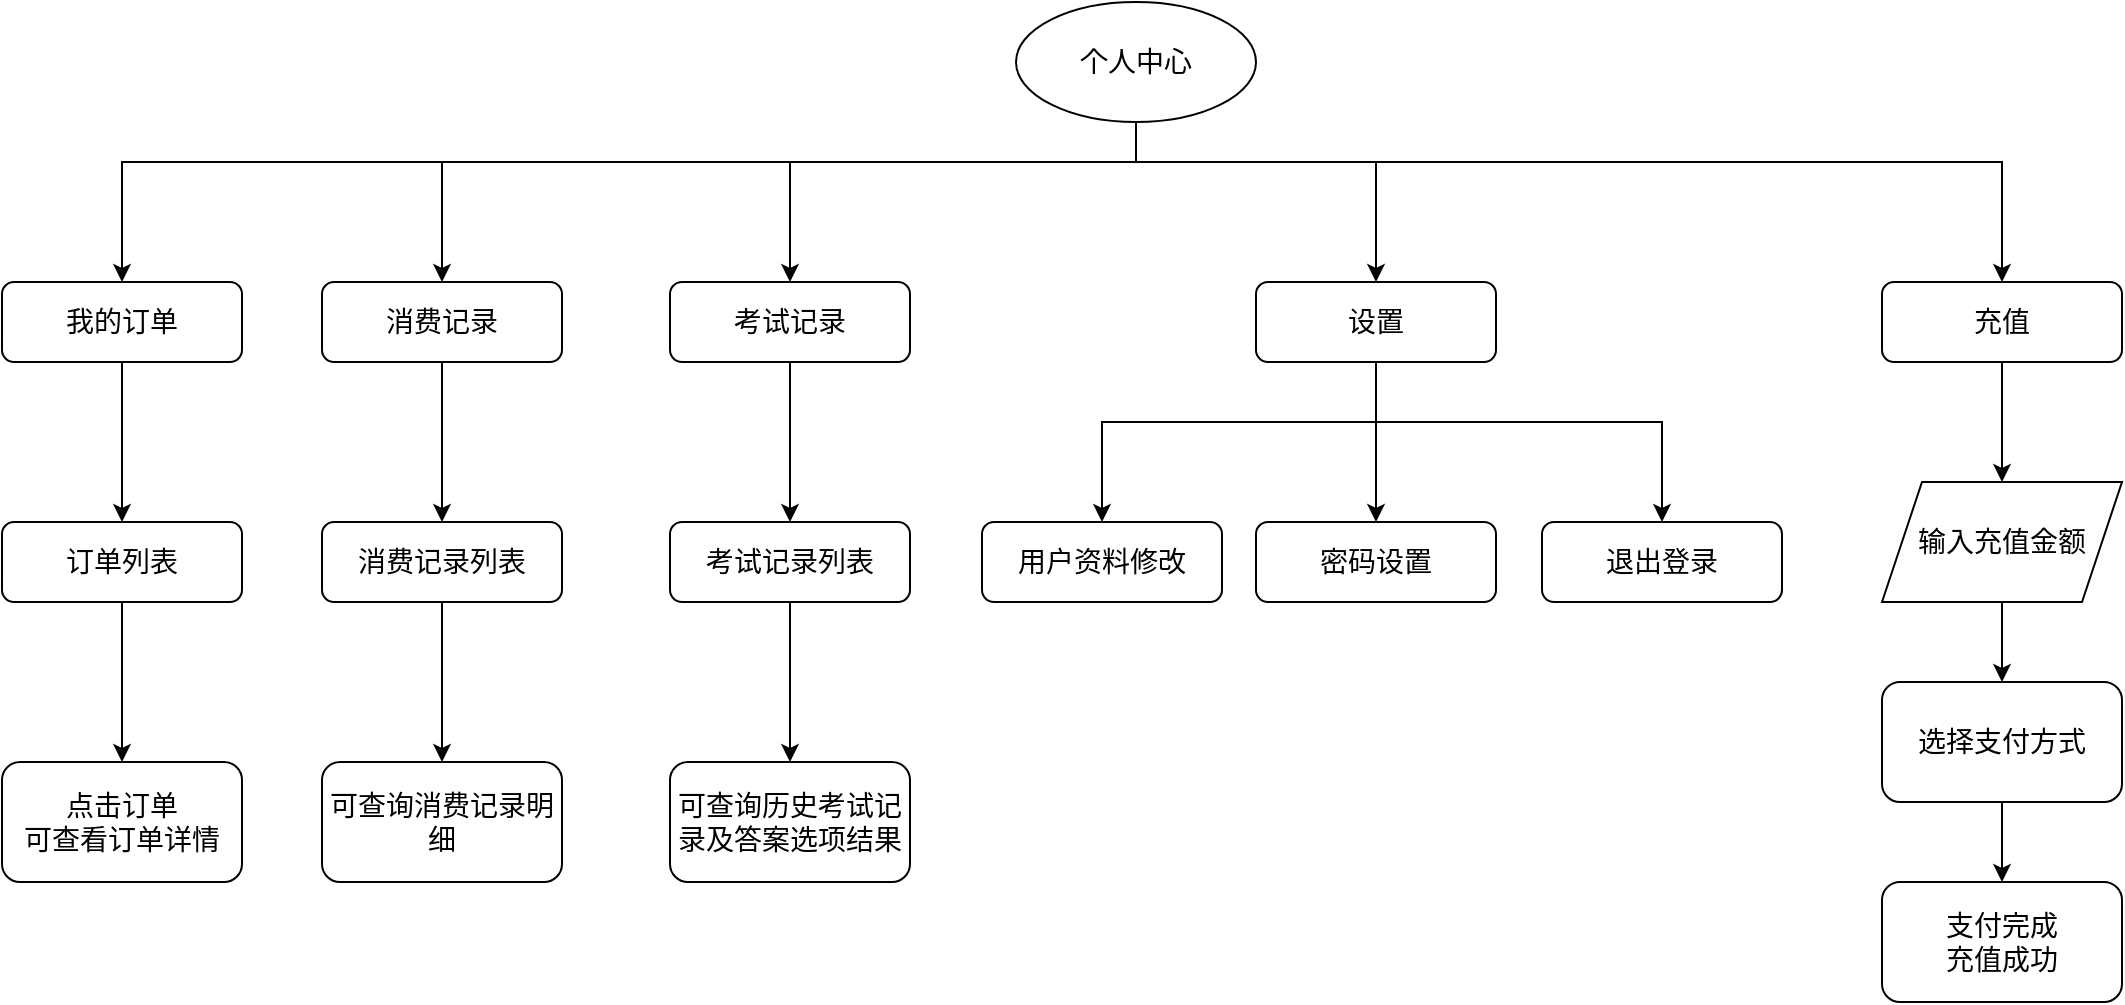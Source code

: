 <mxfile version="14.7.0" type="github"><diagram id="CNcBctLrqiAsiyCaydik" name="Page-1"><mxGraphModel dx="1422" dy="762" grid="1" gridSize="10" guides="1" tooltips="1" connect="1" arrows="1" fold="1" page="1" pageScale="1" pageWidth="827" pageHeight="1169" math="0" shadow="0"><root><mxCell id="0"/><mxCell id="1" parent="0"/><mxCell id="diumxXE5u0ZsJYn7DjeS-24" style="edgeStyle=orthogonalEdgeStyle;rounded=0;orthogonalLoop=1;jettySize=auto;html=1;fontSize=14;" edge="1" parent="1" source="diumxXE5u0ZsJYn7DjeS-2" target="diumxXE5u0ZsJYn7DjeS-3"><mxGeometry relative="1" as="geometry"><Array as="points"><mxPoint x="647" y="100"/><mxPoint x="140" y="100"/></Array></mxGeometry></mxCell><mxCell id="diumxXE5u0ZsJYn7DjeS-25" style="edgeStyle=orthogonalEdgeStyle;rounded=0;orthogonalLoop=1;jettySize=auto;html=1;fontSize=14;" edge="1" parent="1" source="diumxXE5u0ZsJYn7DjeS-2" target="diumxXE5u0ZsJYn7DjeS-4"><mxGeometry relative="1" as="geometry"><Array as="points"><mxPoint x="647" y="100"/><mxPoint x="300" y="100"/></Array></mxGeometry></mxCell><mxCell id="diumxXE5u0ZsJYn7DjeS-26" style="edgeStyle=orthogonalEdgeStyle;rounded=0;orthogonalLoop=1;jettySize=auto;html=1;entryX=0.5;entryY=0;entryDx=0;entryDy=0;fontSize=14;" edge="1" parent="1" source="diumxXE5u0ZsJYn7DjeS-2" target="diumxXE5u0ZsJYn7DjeS-5"><mxGeometry relative="1" as="geometry"><Array as="points"><mxPoint x="647" y="100"/><mxPoint x="474" y="100"/></Array></mxGeometry></mxCell><mxCell id="diumxXE5u0ZsJYn7DjeS-27" style="edgeStyle=orthogonalEdgeStyle;rounded=0;orthogonalLoop=1;jettySize=auto;html=1;entryX=0.5;entryY=0;entryDx=0;entryDy=0;fontSize=14;" edge="1" parent="1" source="diumxXE5u0ZsJYn7DjeS-2" target="diumxXE5u0ZsJYn7DjeS-15"><mxGeometry relative="1" as="geometry"><Array as="points"><mxPoint x="647" y="100"/><mxPoint x="767" y="100"/></Array></mxGeometry></mxCell><mxCell id="diumxXE5u0ZsJYn7DjeS-28" style="edgeStyle=orthogonalEdgeStyle;rounded=0;orthogonalLoop=1;jettySize=auto;html=1;entryX=0.5;entryY=0;entryDx=0;entryDy=0;fontSize=14;" edge="1" parent="1" source="diumxXE5u0ZsJYn7DjeS-2" target="diumxXE5u0ZsJYn7DjeS-19"><mxGeometry relative="1" as="geometry"><Array as="points"><mxPoint x="647" y="100"/><mxPoint x="1080" y="100"/></Array></mxGeometry></mxCell><mxCell id="diumxXE5u0ZsJYn7DjeS-2" value="&lt;font style=&quot;font-size: 14px;&quot;&gt;个人中心&lt;/font&gt;" style="ellipse;whiteSpace=wrap;html=1;fontSize=14;" vertex="1" parent="1"><mxGeometry x="587" y="20" width="120" height="60" as="geometry"/></mxCell><mxCell id="diumxXE5u0ZsJYn7DjeS-29" style="edgeStyle=orthogonalEdgeStyle;rounded=0;orthogonalLoop=1;jettySize=auto;html=1;fontSize=14;" edge="1" parent="1" source="diumxXE5u0ZsJYn7DjeS-3" target="diumxXE5u0ZsJYn7DjeS-9"><mxGeometry relative="1" as="geometry"/></mxCell><mxCell id="diumxXE5u0ZsJYn7DjeS-3" value="我的订单" style="rounded=1;whiteSpace=wrap;html=1;fontSize=14;" vertex="1" parent="1"><mxGeometry x="80" y="160" width="120" height="40" as="geometry"/></mxCell><mxCell id="diumxXE5u0ZsJYn7DjeS-31" style="edgeStyle=orthogonalEdgeStyle;rounded=0;orthogonalLoop=1;jettySize=auto;html=1;fontSize=14;" edge="1" parent="1" source="diumxXE5u0ZsJYn7DjeS-4" target="diumxXE5u0ZsJYn7DjeS-11"><mxGeometry relative="1" as="geometry"/></mxCell><mxCell id="diumxXE5u0ZsJYn7DjeS-4" value="消费记录" style="rounded=1;whiteSpace=wrap;html=1;fontSize=14;" vertex="1" parent="1"><mxGeometry x="240" y="160" width="120" height="40" as="geometry"/></mxCell><mxCell id="diumxXE5u0ZsJYn7DjeS-33" style="edgeStyle=orthogonalEdgeStyle;rounded=0;orthogonalLoop=1;jettySize=auto;html=1;entryX=0.5;entryY=0;entryDx=0;entryDy=0;fontSize=14;" edge="1" parent="1" source="diumxXE5u0ZsJYn7DjeS-5" target="diumxXE5u0ZsJYn7DjeS-13"><mxGeometry relative="1" as="geometry"/></mxCell><mxCell id="diumxXE5u0ZsJYn7DjeS-5" value="考试记录" style="rounded=1;whiteSpace=wrap;html=1;fontSize=14;" vertex="1" parent="1"><mxGeometry x="414" y="160" width="120" height="40" as="geometry"/></mxCell><mxCell id="diumxXE5u0ZsJYn7DjeS-30" style="edgeStyle=orthogonalEdgeStyle;rounded=0;orthogonalLoop=1;jettySize=auto;html=1;entryX=0.5;entryY=0;entryDx=0;entryDy=0;fontSize=14;" edge="1" parent="1" source="diumxXE5u0ZsJYn7DjeS-9" target="diumxXE5u0ZsJYn7DjeS-10"><mxGeometry relative="1" as="geometry"/></mxCell><mxCell id="diumxXE5u0ZsJYn7DjeS-9" value="订单列表" style="rounded=1;whiteSpace=wrap;html=1;fontSize=14;" vertex="1" parent="1"><mxGeometry x="80" y="280" width="120" height="40" as="geometry"/></mxCell><mxCell id="diumxXE5u0ZsJYn7DjeS-10" value="点击订单&lt;br style=&quot;font-size: 14px;&quot;&gt;可查看订单详情" style="rounded=1;whiteSpace=wrap;html=1;fontSize=14;" vertex="1" parent="1"><mxGeometry x="80" y="400" width="120" height="60" as="geometry"/></mxCell><mxCell id="diumxXE5u0ZsJYn7DjeS-32" style="edgeStyle=orthogonalEdgeStyle;rounded=0;orthogonalLoop=1;jettySize=auto;html=1;entryX=0.5;entryY=0;entryDx=0;entryDy=0;fontSize=14;" edge="1" parent="1" source="diumxXE5u0ZsJYn7DjeS-11" target="diumxXE5u0ZsJYn7DjeS-12"><mxGeometry relative="1" as="geometry"/></mxCell><mxCell id="diumxXE5u0ZsJYn7DjeS-11" value="消费记录列表" style="rounded=1;whiteSpace=wrap;html=1;fontSize=14;" vertex="1" parent="1"><mxGeometry x="240" y="280" width="120" height="40" as="geometry"/></mxCell><mxCell id="diumxXE5u0ZsJYn7DjeS-12" value="可查询消费记录明细" style="rounded=1;whiteSpace=wrap;html=1;fontSize=14;" vertex="1" parent="1"><mxGeometry x="240" y="400" width="120" height="60" as="geometry"/></mxCell><mxCell id="diumxXE5u0ZsJYn7DjeS-34" style="edgeStyle=orthogonalEdgeStyle;rounded=0;orthogonalLoop=1;jettySize=auto;html=1;entryX=0.5;entryY=0;entryDx=0;entryDy=0;fontSize=14;" edge="1" parent="1" source="diumxXE5u0ZsJYn7DjeS-13" target="diumxXE5u0ZsJYn7DjeS-14"><mxGeometry relative="1" as="geometry"/></mxCell><mxCell id="diumxXE5u0ZsJYn7DjeS-13" value="考试记录列表" style="rounded=1;whiteSpace=wrap;html=1;fontSize=14;" vertex="1" parent="1"><mxGeometry x="414" y="280" width="120" height="40" as="geometry"/></mxCell><mxCell id="diumxXE5u0ZsJYn7DjeS-14" value="可查询历史考试记录及答案选项结果" style="rounded=1;whiteSpace=wrap;html=1;fontSize=14;" vertex="1" parent="1"><mxGeometry x="414" y="400" width="120" height="60" as="geometry"/></mxCell><mxCell id="diumxXE5u0ZsJYn7DjeS-35" style="edgeStyle=orthogonalEdgeStyle;rounded=0;orthogonalLoop=1;jettySize=auto;html=1;entryX=0.5;entryY=0;entryDx=0;entryDy=0;fontSize=14;" edge="1" parent="1" source="diumxXE5u0ZsJYn7DjeS-15" target="diumxXE5u0ZsJYn7DjeS-16"><mxGeometry relative="1" as="geometry"><Array as="points"><mxPoint x="767" y="230"/><mxPoint x="630" y="230"/></Array></mxGeometry></mxCell><mxCell id="diumxXE5u0ZsJYn7DjeS-36" style="edgeStyle=orthogonalEdgeStyle;rounded=0;orthogonalLoop=1;jettySize=auto;html=1;fontSize=14;" edge="1" parent="1" source="diumxXE5u0ZsJYn7DjeS-15" target="diumxXE5u0ZsJYn7DjeS-17"><mxGeometry relative="1" as="geometry"/></mxCell><mxCell id="diumxXE5u0ZsJYn7DjeS-37" style="edgeStyle=orthogonalEdgeStyle;rounded=0;orthogonalLoop=1;jettySize=auto;html=1;fontSize=14;" edge="1" parent="1" source="diumxXE5u0ZsJYn7DjeS-15" target="diumxXE5u0ZsJYn7DjeS-18"><mxGeometry relative="1" as="geometry"><Array as="points"><mxPoint x="767" y="230"/><mxPoint x="910" y="230"/></Array></mxGeometry></mxCell><mxCell id="diumxXE5u0ZsJYn7DjeS-15" value="设置" style="rounded=1;whiteSpace=wrap;html=1;fontSize=14;" vertex="1" parent="1"><mxGeometry x="707" y="160" width="120" height="40" as="geometry"/></mxCell><mxCell id="diumxXE5u0ZsJYn7DjeS-16" value="用户资料修改" style="rounded=1;whiteSpace=wrap;html=1;fontSize=14;" vertex="1" parent="1"><mxGeometry x="570" y="280" width="120" height="40" as="geometry"/></mxCell><mxCell id="diumxXE5u0ZsJYn7DjeS-17" value="密码设置" style="rounded=1;whiteSpace=wrap;html=1;fontSize=14;" vertex="1" parent="1"><mxGeometry x="707" y="280" width="120" height="40" as="geometry"/></mxCell><mxCell id="diumxXE5u0ZsJYn7DjeS-18" value="退出登录" style="rounded=1;whiteSpace=wrap;html=1;fontSize=14;" vertex="1" parent="1"><mxGeometry x="850" y="280" width="120" height="40" as="geometry"/></mxCell><mxCell id="diumxXE5u0ZsJYn7DjeS-38" style="edgeStyle=orthogonalEdgeStyle;rounded=0;orthogonalLoop=1;jettySize=auto;html=1;fontSize=14;" edge="1" parent="1" source="diumxXE5u0ZsJYn7DjeS-19" target="diumxXE5u0ZsJYn7DjeS-21"><mxGeometry relative="1" as="geometry"/></mxCell><mxCell id="diumxXE5u0ZsJYn7DjeS-19" value="充值" style="rounded=1;whiteSpace=wrap;html=1;fontSize=14;" vertex="1" parent="1"><mxGeometry x="1020" y="160" width="120" height="40" as="geometry"/></mxCell><mxCell id="diumxXE5u0ZsJYn7DjeS-39" style="edgeStyle=orthogonalEdgeStyle;rounded=0;orthogonalLoop=1;jettySize=auto;html=1;entryX=0.5;entryY=0;entryDx=0;entryDy=0;fontSize=14;" edge="1" parent="1" source="diumxXE5u0ZsJYn7DjeS-21" target="diumxXE5u0ZsJYn7DjeS-22"><mxGeometry relative="1" as="geometry"/></mxCell><mxCell id="diumxXE5u0ZsJYn7DjeS-21" value="输入充值金额" style="shape=parallelogram;perimeter=parallelogramPerimeter;whiteSpace=wrap;html=1;fixedSize=1;fontSize=14;" vertex="1" parent="1"><mxGeometry x="1020" y="260" width="120" height="60" as="geometry"/></mxCell><mxCell id="diumxXE5u0ZsJYn7DjeS-40" style="edgeStyle=orthogonalEdgeStyle;rounded=0;orthogonalLoop=1;jettySize=auto;html=1;entryX=0.5;entryY=0;entryDx=0;entryDy=0;fontSize=14;" edge="1" parent="1" source="diumxXE5u0ZsJYn7DjeS-22" target="diumxXE5u0ZsJYn7DjeS-23"><mxGeometry relative="1" as="geometry"/></mxCell><mxCell id="diumxXE5u0ZsJYn7DjeS-22" value="选择支付方式" style="rounded=1;whiteSpace=wrap;html=1;fontSize=14;" vertex="1" parent="1"><mxGeometry x="1020" y="360" width="120" height="60" as="geometry"/></mxCell><mxCell id="diumxXE5u0ZsJYn7DjeS-23" value="支付完成&lt;br&gt;充值成功" style="rounded=1;whiteSpace=wrap;html=1;fontSize=14;" vertex="1" parent="1"><mxGeometry x="1020" y="460" width="120" height="60" as="geometry"/></mxCell></root></mxGraphModel></diagram></mxfile>